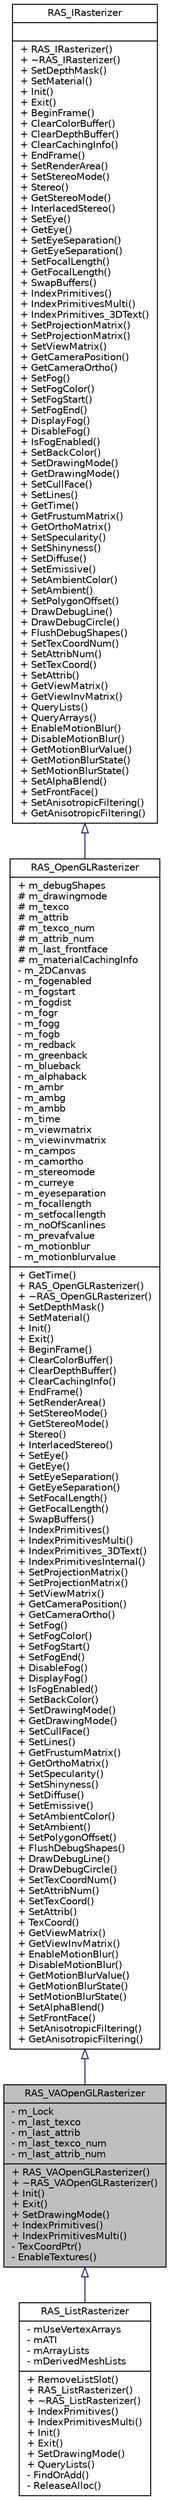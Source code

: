 digraph G
{
  edge [fontname="Helvetica",fontsize="10",labelfontname="Helvetica",labelfontsize="10"];
  node [fontname="Helvetica",fontsize="10",shape=record];
  Node1 [label="{RAS_VAOpenGLRasterizer\n|- m_Lock\l- m_last_texco\l- m_last_attrib\l- m_last_texco_num\l- m_last_attrib_num\l|+ RAS_VAOpenGLRasterizer()\l+ ~RAS_VAOpenGLRasterizer()\l+ Init()\l+ Exit()\l+ SetDrawingMode()\l+ IndexPrimitives()\l+ IndexPrimitivesMulti()\l- TexCoordPtr()\l- EnableTextures()\l}",height=0.2,width=0.4,color="black", fillcolor="grey75", style="filled" fontcolor="black"];
  Node2 -> Node1 [dir=back,color="midnightblue",fontsize="10",style="solid",arrowtail="empty",fontname="Helvetica"];
  Node2 [label="{RAS_OpenGLRasterizer\n|+ m_debugShapes\l# m_drawingmode\l# m_texco\l# m_attrib\l# m_texco_num\l# m_attrib_num\l# m_last_frontface\l# m_materialCachingInfo\l- m_2DCanvas\l- m_fogenabled\l- m_fogstart\l- m_fogdist\l- m_fogr\l- m_fogg\l- m_fogb\l- m_redback\l- m_greenback\l- m_blueback\l- m_alphaback\l- m_ambr\l- m_ambg\l- m_ambb\l- m_time\l- m_viewmatrix\l- m_viewinvmatrix\l- m_campos\l- m_camortho\l- m_stereomode\l- m_curreye\l- m_eyeseparation\l- m_focallength\l- m_setfocallength\l- m_noOfScanlines\l- m_prevafvalue\l- m_motionblur\l- m_motionblurvalue\l|+ GetTime()\l+ RAS_OpenGLRasterizer()\l+ ~RAS_OpenGLRasterizer()\l+ SetDepthMask()\l+ SetMaterial()\l+ Init()\l+ Exit()\l+ BeginFrame()\l+ ClearColorBuffer()\l+ ClearDepthBuffer()\l+ ClearCachingInfo()\l+ EndFrame()\l+ SetRenderArea()\l+ SetStereoMode()\l+ GetStereoMode()\l+ Stereo()\l+ InterlacedStereo()\l+ SetEye()\l+ GetEye()\l+ SetEyeSeparation()\l+ GetEyeSeparation()\l+ SetFocalLength()\l+ GetFocalLength()\l+ SwapBuffers()\l+ IndexPrimitives()\l+ IndexPrimitivesMulti()\l+ IndexPrimitives_3DText()\l+ IndexPrimitivesInternal()\l+ SetProjectionMatrix()\l+ SetProjectionMatrix()\l+ SetViewMatrix()\l+ GetCameraPosition()\l+ GetCameraOrtho()\l+ SetFog()\l+ SetFogColor()\l+ SetFogStart()\l+ SetFogEnd()\l+ DisableFog()\l+ DisplayFog()\l+ IsFogEnabled()\l+ SetBackColor()\l+ SetDrawingMode()\l+ GetDrawingMode()\l+ SetCullFace()\l+ SetLines()\l+ GetFrustumMatrix()\l+ GetOrthoMatrix()\l+ SetSpecularity()\l+ SetShinyness()\l+ SetDiffuse()\l+ SetEmissive()\l+ SetAmbientColor()\l+ SetAmbient()\l+ SetPolygonOffset()\l+ FlushDebugShapes()\l+ DrawDebugLine()\l+ DrawDebugCircle()\l+ SetTexCoordNum()\l+ SetAttribNum()\l+ SetTexCoord()\l+ SetAttrib()\l+ TexCoord()\l+ GetViewMatrix()\l+ GetViewInvMatrix()\l+ EnableMotionBlur()\l+ DisableMotionBlur()\l+ GetMotionBlurValue()\l+ GetMotionBlurState()\l+ SetMotionBlurState()\l+ SetAlphaBlend()\l+ SetFrontFace()\l+ SetAnisotropicFiltering()\l+ GetAnisotropicFiltering()\l}",height=0.2,width=0.4,color="black", fillcolor="white", style="filled",URL="$dd/d38/classRAS__OpenGLRasterizer.html"];
  Node3 -> Node2 [dir=back,color="midnightblue",fontsize="10",style="solid",arrowtail="empty",fontname="Helvetica"];
  Node3 [label="{RAS_IRasterizer\n||+ RAS_IRasterizer()\l+ ~RAS_IRasterizer()\l+ SetDepthMask()\l+ SetMaterial()\l+ Init()\l+ Exit()\l+ BeginFrame()\l+ ClearColorBuffer()\l+ ClearDepthBuffer()\l+ ClearCachingInfo()\l+ EndFrame()\l+ SetRenderArea()\l+ SetStereoMode()\l+ Stereo()\l+ GetStereoMode()\l+ InterlacedStereo()\l+ SetEye()\l+ GetEye()\l+ SetEyeSeparation()\l+ GetEyeSeparation()\l+ SetFocalLength()\l+ GetFocalLength()\l+ SwapBuffers()\l+ IndexPrimitives()\l+ IndexPrimitivesMulti()\l+ IndexPrimitives_3DText()\l+ SetProjectionMatrix()\l+ SetProjectionMatrix()\l+ SetViewMatrix()\l+ GetCameraPosition()\l+ GetCameraOrtho()\l+ SetFog()\l+ SetFogColor()\l+ SetFogStart()\l+ SetFogEnd()\l+ DisplayFog()\l+ DisableFog()\l+ IsFogEnabled()\l+ SetBackColor()\l+ SetDrawingMode()\l+ GetDrawingMode()\l+ SetCullFace()\l+ SetLines()\l+ GetTime()\l+ GetFrustumMatrix()\l+ GetOrthoMatrix()\l+ SetSpecularity()\l+ SetShinyness()\l+ SetDiffuse()\l+ SetEmissive()\l+ SetAmbientColor()\l+ SetAmbient()\l+ SetPolygonOffset()\l+ DrawDebugLine()\l+ DrawDebugCircle()\l+ FlushDebugShapes()\l+ SetTexCoordNum()\l+ SetAttribNum()\l+ SetTexCoord()\l+ SetAttrib()\l+ GetViewMatrix()\l+ GetViewInvMatrix()\l+ QueryLists()\l+ QueryArrays()\l+ EnableMotionBlur()\l+ DisableMotionBlur()\l+ GetMotionBlurValue()\l+ GetMotionBlurState()\l+ SetMotionBlurState()\l+ SetAlphaBlend()\l+ SetFrontFace()\l+ SetAnisotropicFiltering()\l+ GetAnisotropicFiltering()\l}",height=0.2,width=0.4,color="black", fillcolor="white", style="filled",URL="$d3/d64/classRAS__IRasterizer.html"];
  Node1 -> Node4 [dir=back,color="midnightblue",fontsize="10",style="solid",arrowtail="empty",fontname="Helvetica"];
  Node4 [label="{RAS_ListRasterizer\n|- mUseVertexArrays\l- mATI\l- mArrayLists\l- mDerivedMeshLists\l|+ RemoveListSlot()\l+ RAS_ListRasterizer()\l+ ~RAS_ListRasterizer()\l+ IndexPrimitives()\l+ IndexPrimitivesMulti()\l+ Init()\l+ Exit()\l+ SetDrawingMode()\l+ QueryLists()\l- FindOrAdd()\l- ReleaseAlloc()\l}",height=0.2,width=0.4,color="black", fillcolor="white", style="filled",URL="$d1/dcc/classRAS__ListRasterizer.html"];
}
